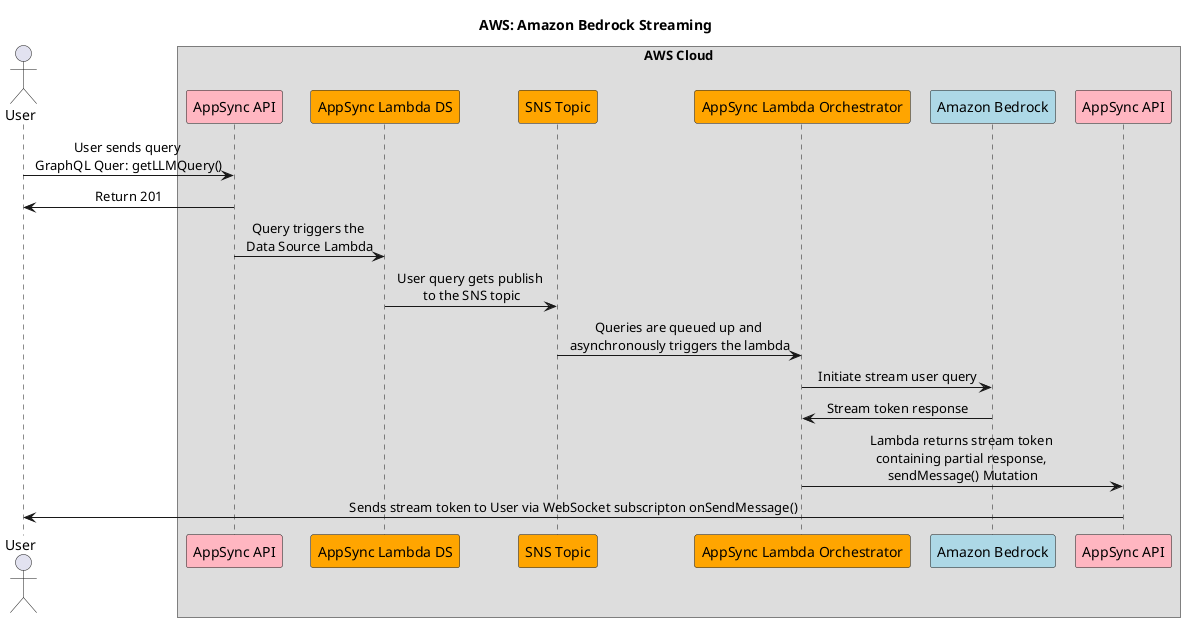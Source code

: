 // Copyright Amazon.com, Inc. or its affiliates. All Rights Reserved.
// SPDX-License-Identifier: MIT-0

@startuml amazon-connect-api-v0.0.1

skinparam BoxPadding 10
skinparam ParticipantPadding 5
skinparam ClassBackgroundColor #AliceBlue
skinparam Shadowing false

title AWS: Amazon Bedrock Streaming

actor User
box "AWS Cloud"
    participant AppSync1 as "AppSync API" #LightPink
    participant AppSync_Lambda_DS as "AppSync Lambda DS" #Orange
    participant SNS as "SNS Topic" #Orange
    participant AppSync_Lambda_Orchestrator as "AppSync Lambda Orchestrator" #Orange
    participant Bedrock as "Amazon Bedrock" #LightBlue
    participant AppSync2 as "AppSync API" #LightPink
end box

skinparam SequenceMessageAlign center
User -> AppSync1: User sends query \nGraphQL Quer: getLLMQuery()
AppSync1 -> User: Return 201
AppSync1 -> AppSync_Lambda_DS: Query triggers the \nData Source Lambda
AppSync_Lambda_DS -> SNS: User query gets publish \nto the SNS topic
SNS -> AppSync_Lambda_Orchestrator: Queries are queued up and \nasynchronously triggers the lambda
AppSync_Lambda_Orchestrator -> Bedrock: Initiate stream user query
Bedrock -> AppSync_Lambda_Orchestrator: Stream token response
AppSync_Lambda_Orchestrator -> AppSync2: Lambda returns stream token \ncontaining partial response, \nsendMessage() Mutation
AppSync2 -> User: Sends stream token to User via WebSocket subscripton onSendMessage()

@enduml
